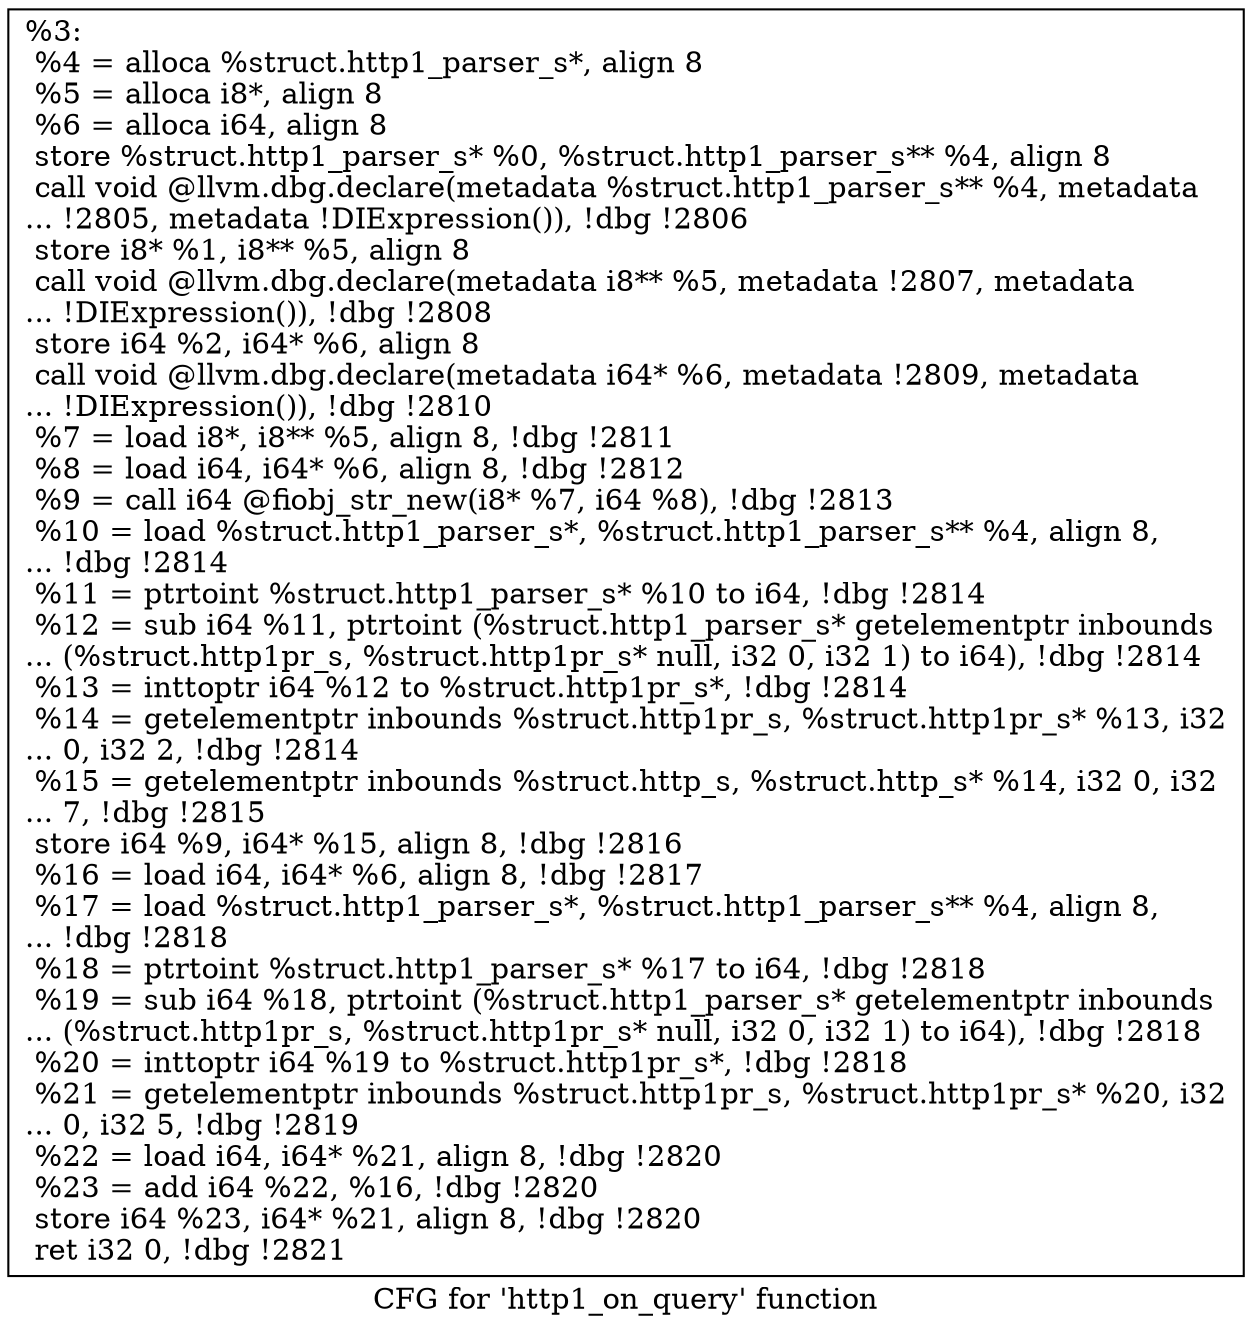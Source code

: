 digraph "CFG for 'http1_on_query' function" {
	label="CFG for 'http1_on_query' function";

	Node0x556852272990 [shape=record,label="{%3:\l  %4 = alloca %struct.http1_parser_s*, align 8\l  %5 = alloca i8*, align 8\l  %6 = alloca i64, align 8\l  store %struct.http1_parser_s* %0, %struct.http1_parser_s** %4, align 8\l  call void @llvm.dbg.declare(metadata %struct.http1_parser_s** %4, metadata\l... !2805, metadata !DIExpression()), !dbg !2806\l  store i8* %1, i8** %5, align 8\l  call void @llvm.dbg.declare(metadata i8** %5, metadata !2807, metadata\l... !DIExpression()), !dbg !2808\l  store i64 %2, i64* %6, align 8\l  call void @llvm.dbg.declare(metadata i64* %6, metadata !2809, metadata\l... !DIExpression()), !dbg !2810\l  %7 = load i8*, i8** %5, align 8, !dbg !2811\l  %8 = load i64, i64* %6, align 8, !dbg !2812\l  %9 = call i64 @fiobj_str_new(i8* %7, i64 %8), !dbg !2813\l  %10 = load %struct.http1_parser_s*, %struct.http1_parser_s** %4, align 8,\l... !dbg !2814\l  %11 = ptrtoint %struct.http1_parser_s* %10 to i64, !dbg !2814\l  %12 = sub i64 %11, ptrtoint (%struct.http1_parser_s* getelementptr inbounds\l... (%struct.http1pr_s, %struct.http1pr_s* null, i32 0, i32 1) to i64), !dbg !2814\l  %13 = inttoptr i64 %12 to %struct.http1pr_s*, !dbg !2814\l  %14 = getelementptr inbounds %struct.http1pr_s, %struct.http1pr_s* %13, i32\l... 0, i32 2, !dbg !2814\l  %15 = getelementptr inbounds %struct.http_s, %struct.http_s* %14, i32 0, i32\l... 7, !dbg !2815\l  store i64 %9, i64* %15, align 8, !dbg !2816\l  %16 = load i64, i64* %6, align 8, !dbg !2817\l  %17 = load %struct.http1_parser_s*, %struct.http1_parser_s** %4, align 8,\l... !dbg !2818\l  %18 = ptrtoint %struct.http1_parser_s* %17 to i64, !dbg !2818\l  %19 = sub i64 %18, ptrtoint (%struct.http1_parser_s* getelementptr inbounds\l... (%struct.http1pr_s, %struct.http1pr_s* null, i32 0, i32 1) to i64), !dbg !2818\l  %20 = inttoptr i64 %19 to %struct.http1pr_s*, !dbg !2818\l  %21 = getelementptr inbounds %struct.http1pr_s, %struct.http1pr_s* %20, i32\l... 0, i32 5, !dbg !2819\l  %22 = load i64, i64* %21, align 8, !dbg !2820\l  %23 = add i64 %22, %16, !dbg !2820\l  store i64 %23, i64* %21, align 8, !dbg !2820\l  ret i32 0, !dbg !2821\l}"];
}
